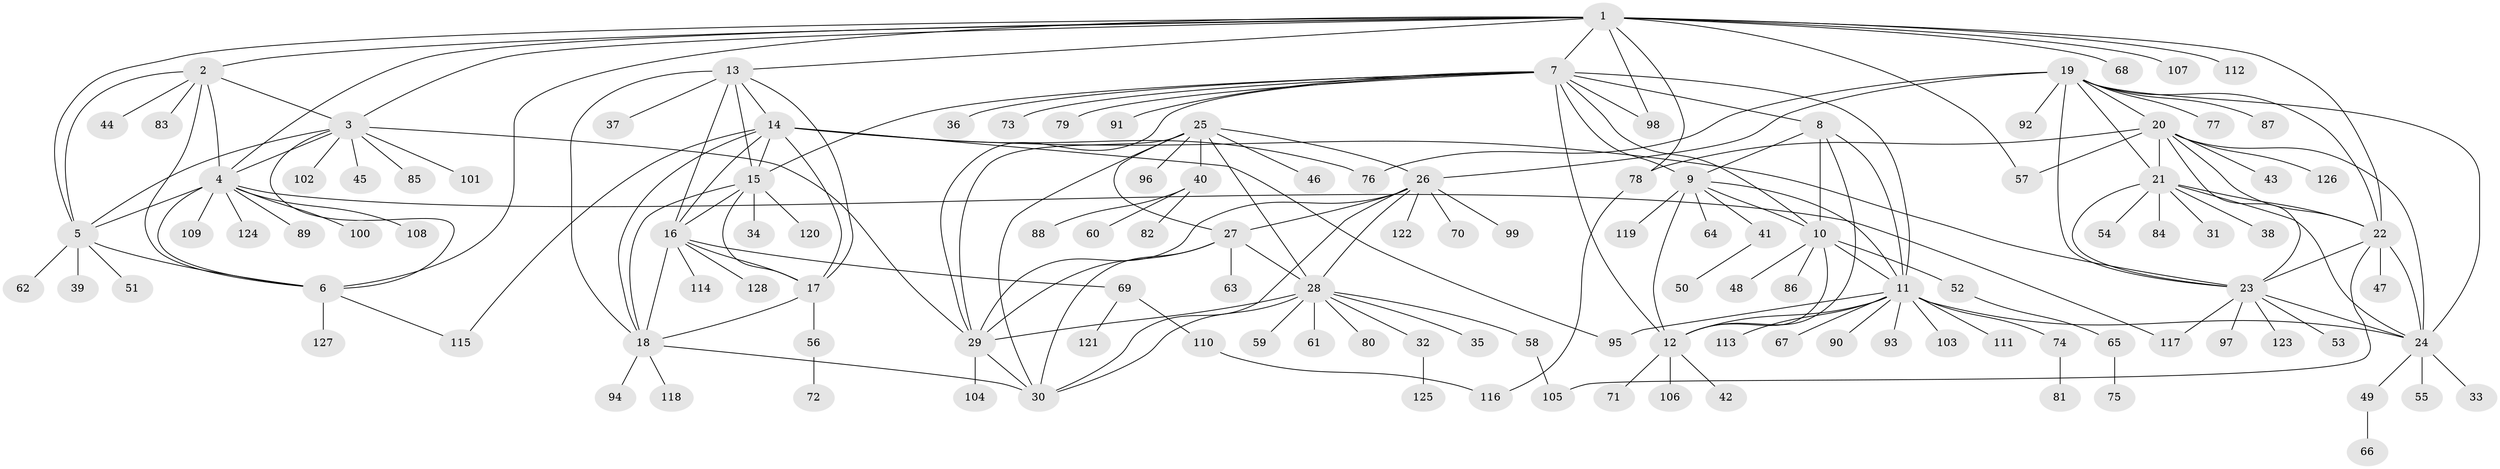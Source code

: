 // coarse degree distribution, {6: 0.013157894736842105, 5: 0.02631578947368421, 8: 0.039473684210526314, 3: 0.013157894736842105, 1: 0.7763157894736842, 13: 0.013157894736842105, 10: 0.013157894736842105, 2: 0.05263157894736842, 11: 0.02631578947368421, 9: 0.013157894736842105, 14: 0.013157894736842105}
// Generated by graph-tools (version 1.1) at 2025/58/03/04/25 21:58:53]
// undirected, 128 vertices, 192 edges
graph export_dot {
graph [start="1"]
  node [color=gray90,style=filled];
  1;
  2;
  3;
  4;
  5;
  6;
  7;
  8;
  9;
  10;
  11;
  12;
  13;
  14;
  15;
  16;
  17;
  18;
  19;
  20;
  21;
  22;
  23;
  24;
  25;
  26;
  27;
  28;
  29;
  30;
  31;
  32;
  33;
  34;
  35;
  36;
  37;
  38;
  39;
  40;
  41;
  42;
  43;
  44;
  45;
  46;
  47;
  48;
  49;
  50;
  51;
  52;
  53;
  54;
  55;
  56;
  57;
  58;
  59;
  60;
  61;
  62;
  63;
  64;
  65;
  66;
  67;
  68;
  69;
  70;
  71;
  72;
  73;
  74;
  75;
  76;
  77;
  78;
  79;
  80;
  81;
  82;
  83;
  84;
  85;
  86;
  87;
  88;
  89;
  90;
  91;
  92;
  93;
  94;
  95;
  96;
  97;
  98;
  99;
  100;
  101;
  102;
  103;
  104;
  105;
  106;
  107;
  108;
  109;
  110;
  111;
  112;
  113;
  114;
  115;
  116;
  117;
  118;
  119;
  120;
  121;
  122;
  123;
  124;
  125;
  126;
  127;
  128;
  1 -- 2;
  1 -- 3;
  1 -- 4;
  1 -- 5;
  1 -- 6;
  1 -- 7;
  1 -- 13;
  1 -- 22;
  1 -- 57;
  1 -- 68;
  1 -- 78;
  1 -- 98;
  1 -- 107;
  1 -- 112;
  2 -- 3;
  2 -- 4;
  2 -- 5;
  2 -- 6;
  2 -- 44;
  2 -- 83;
  3 -- 4;
  3 -- 5;
  3 -- 6;
  3 -- 29;
  3 -- 45;
  3 -- 85;
  3 -- 101;
  3 -- 102;
  4 -- 5;
  4 -- 6;
  4 -- 89;
  4 -- 100;
  4 -- 108;
  4 -- 109;
  4 -- 117;
  4 -- 124;
  5 -- 6;
  5 -- 39;
  5 -- 51;
  5 -- 62;
  6 -- 115;
  6 -- 127;
  7 -- 8;
  7 -- 9;
  7 -- 10;
  7 -- 11;
  7 -- 12;
  7 -- 15;
  7 -- 29;
  7 -- 36;
  7 -- 73;
  7 -- 79;
  7 -- 91;
  7 -- 98;
  8 -- 9;
  8 -- 10;
  8 -- 11;
  8 -- 12;
  9 -- 10;
  9 -- 11;
  9 -- 12;
  9 -- 41;
  9 -- 64;
  9 -- 119;
  10 -- 11;
  10 -- 12;
  10 -- 48;
  10 -- 52;
  10 -- 86;
  11 -- 12;
  11 -- 24;
  11 -- 67;
  11 -- 74;
  11 -- 90;
  11 -- 93;
  11 -- 95;
  11 -- 103;
  11 -- 111;
  11 -- 113;
  12 -- 42;
  12 -- 71;
  12 -- 106;
  13 -- 14;
  13 -- 15;
  13 -- 16;
  13 -- 17;
  13 -- 18;
  13 -- 37;
  14 -- 15;
  14 -- 16;
  14 -- 17;
  14 -- 18;
  14 -- 23;
  14 -- 76;
  14 -- 95;
  14 -- 115;
  15 -- 16;
  15 -- 17;
  15 -- 18;
  15 -- 34;
  15 -- 120;
  16 -- 17;
  16 -- 18;
  16 -- 69;
  16 -- 114;
  16 -- 128;
  17 -- 18;
  17 -- 56;
  18 -- 30;
  18 -- 94;
  18 -- 118;
  19 -- 20;
  19 -- 21;
  19 -- 22;
  19 -- 23;
  19 -- 24;
  19 -- 26;
  19 -- 76;
  19 -- 77;
  19 -- 87;
  19 -- 92;
  20 -- 21;
  20 -- 22;
  20 -- 23;
  20 -- 24;
  20 -- 43;
  20 -- 57;
  20 -- 78;
  20 -- 126;
  21 -- 22;
  21 -- 23;
  21 -- 24;
  21 -- 31;
  21 -- 38;
  21 -- 54;
  21 -- 84;
  22 -- 23;
  22 -- 24;
  22 -- 47;
  22 -- 105;
  23 -- 24;
  23 -- 53;
  23 -- 97;
  23 -- 117;
  23 -- 123;
  24 -- 33;
  24 -- 49;
  24 -- 55;
  25 -- 26;
  25 -- 27;
  25 -- 28;
  25 -- 29;
  25 -- 30;
  25 -- 40;
  25 -- 46;
  25 -- 96;
  26 -- 27;
  26 -- 28;
  26 -- 29;
  26 -- 30;
  26 -- 70;
  26 -- 99;
  26 -- 122;
  27 -- 28;
  27 -- 29;
  27 -- 30;
  27 -- 63;
  28 -- 29;
  28 -- 30;
  28 -- 32;
  28 -- 35;
  28 -- 58;
  28 -- 59;
  28 -- 61;
  28 -- 80;
  29 -- 30;
  29 -- 104;
  32 -- 125;
  40 -- 60;
  40 -- 82;
  40 -- 88;
  41 -- 50;
  49 -- 66;
  52 -- 65;
  56 -- 72;
  58 -- 105;
  65 -- 75;
  69 -- 110;
  69 -- 121;
  74 -- 81;
  78 -- 116;
  110 -- 116;
}
